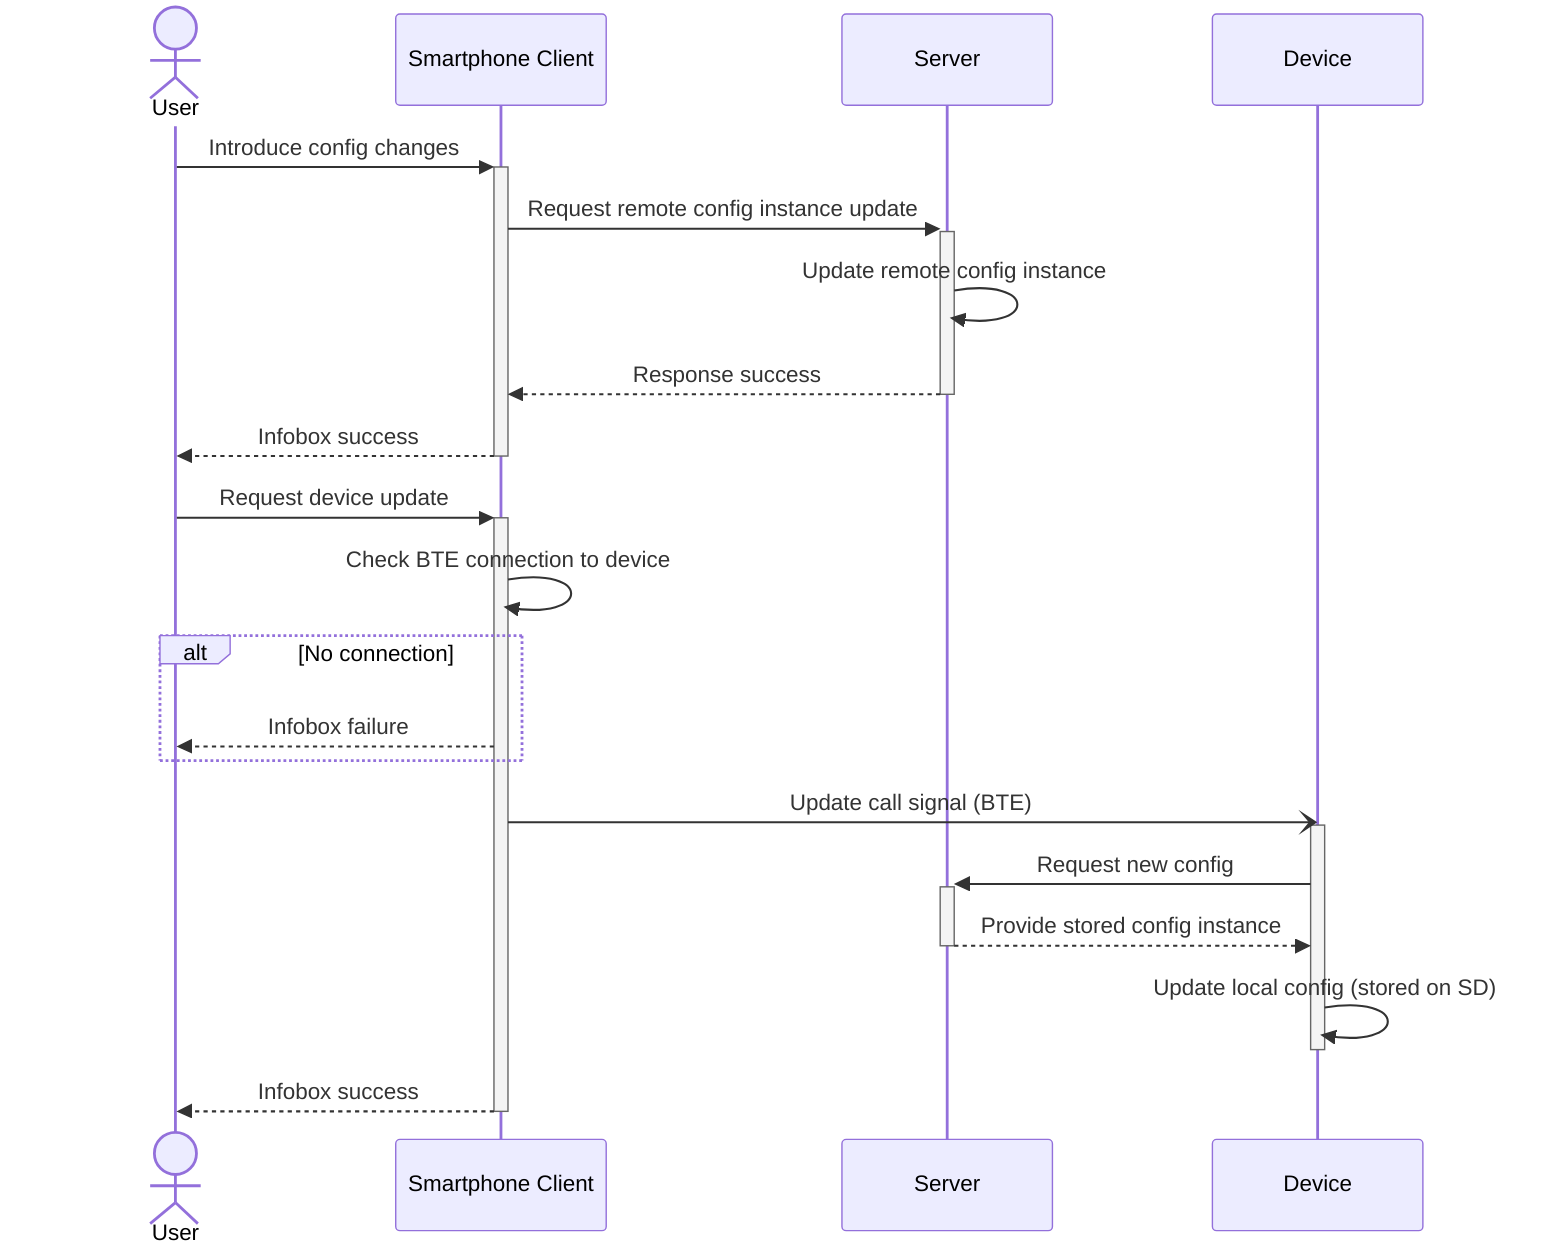 sequenceDiagram

actor User
participant Smartphone Client
participant Server
participant Device

User ->>+ Smartphone Client : Introduce config changes
Smartphone Client ->>+ Server : Request remote config instance update
Server ->> Server : Update remote config instance
Server -->>- Smartphone Client : Response success
Smartphone Client -->>- User : Infobox success

User ->>+ Smartphone Client : Request device update
Smartphone Client ->> Smartphone Client : Check BTE connection to device

alt No connection
    Smartphone Client -->> User : Infobox failure
end

Smartphone Client -) Device : Update call signal (BTE)
activate Device
Device ->>+ Server : Request new config
Server -->>- Device : Provide stored config instance

Device ->> Device : Update local config (stored on SD)

deactivate Device

Smartphone Client -->>- User : Infobox success